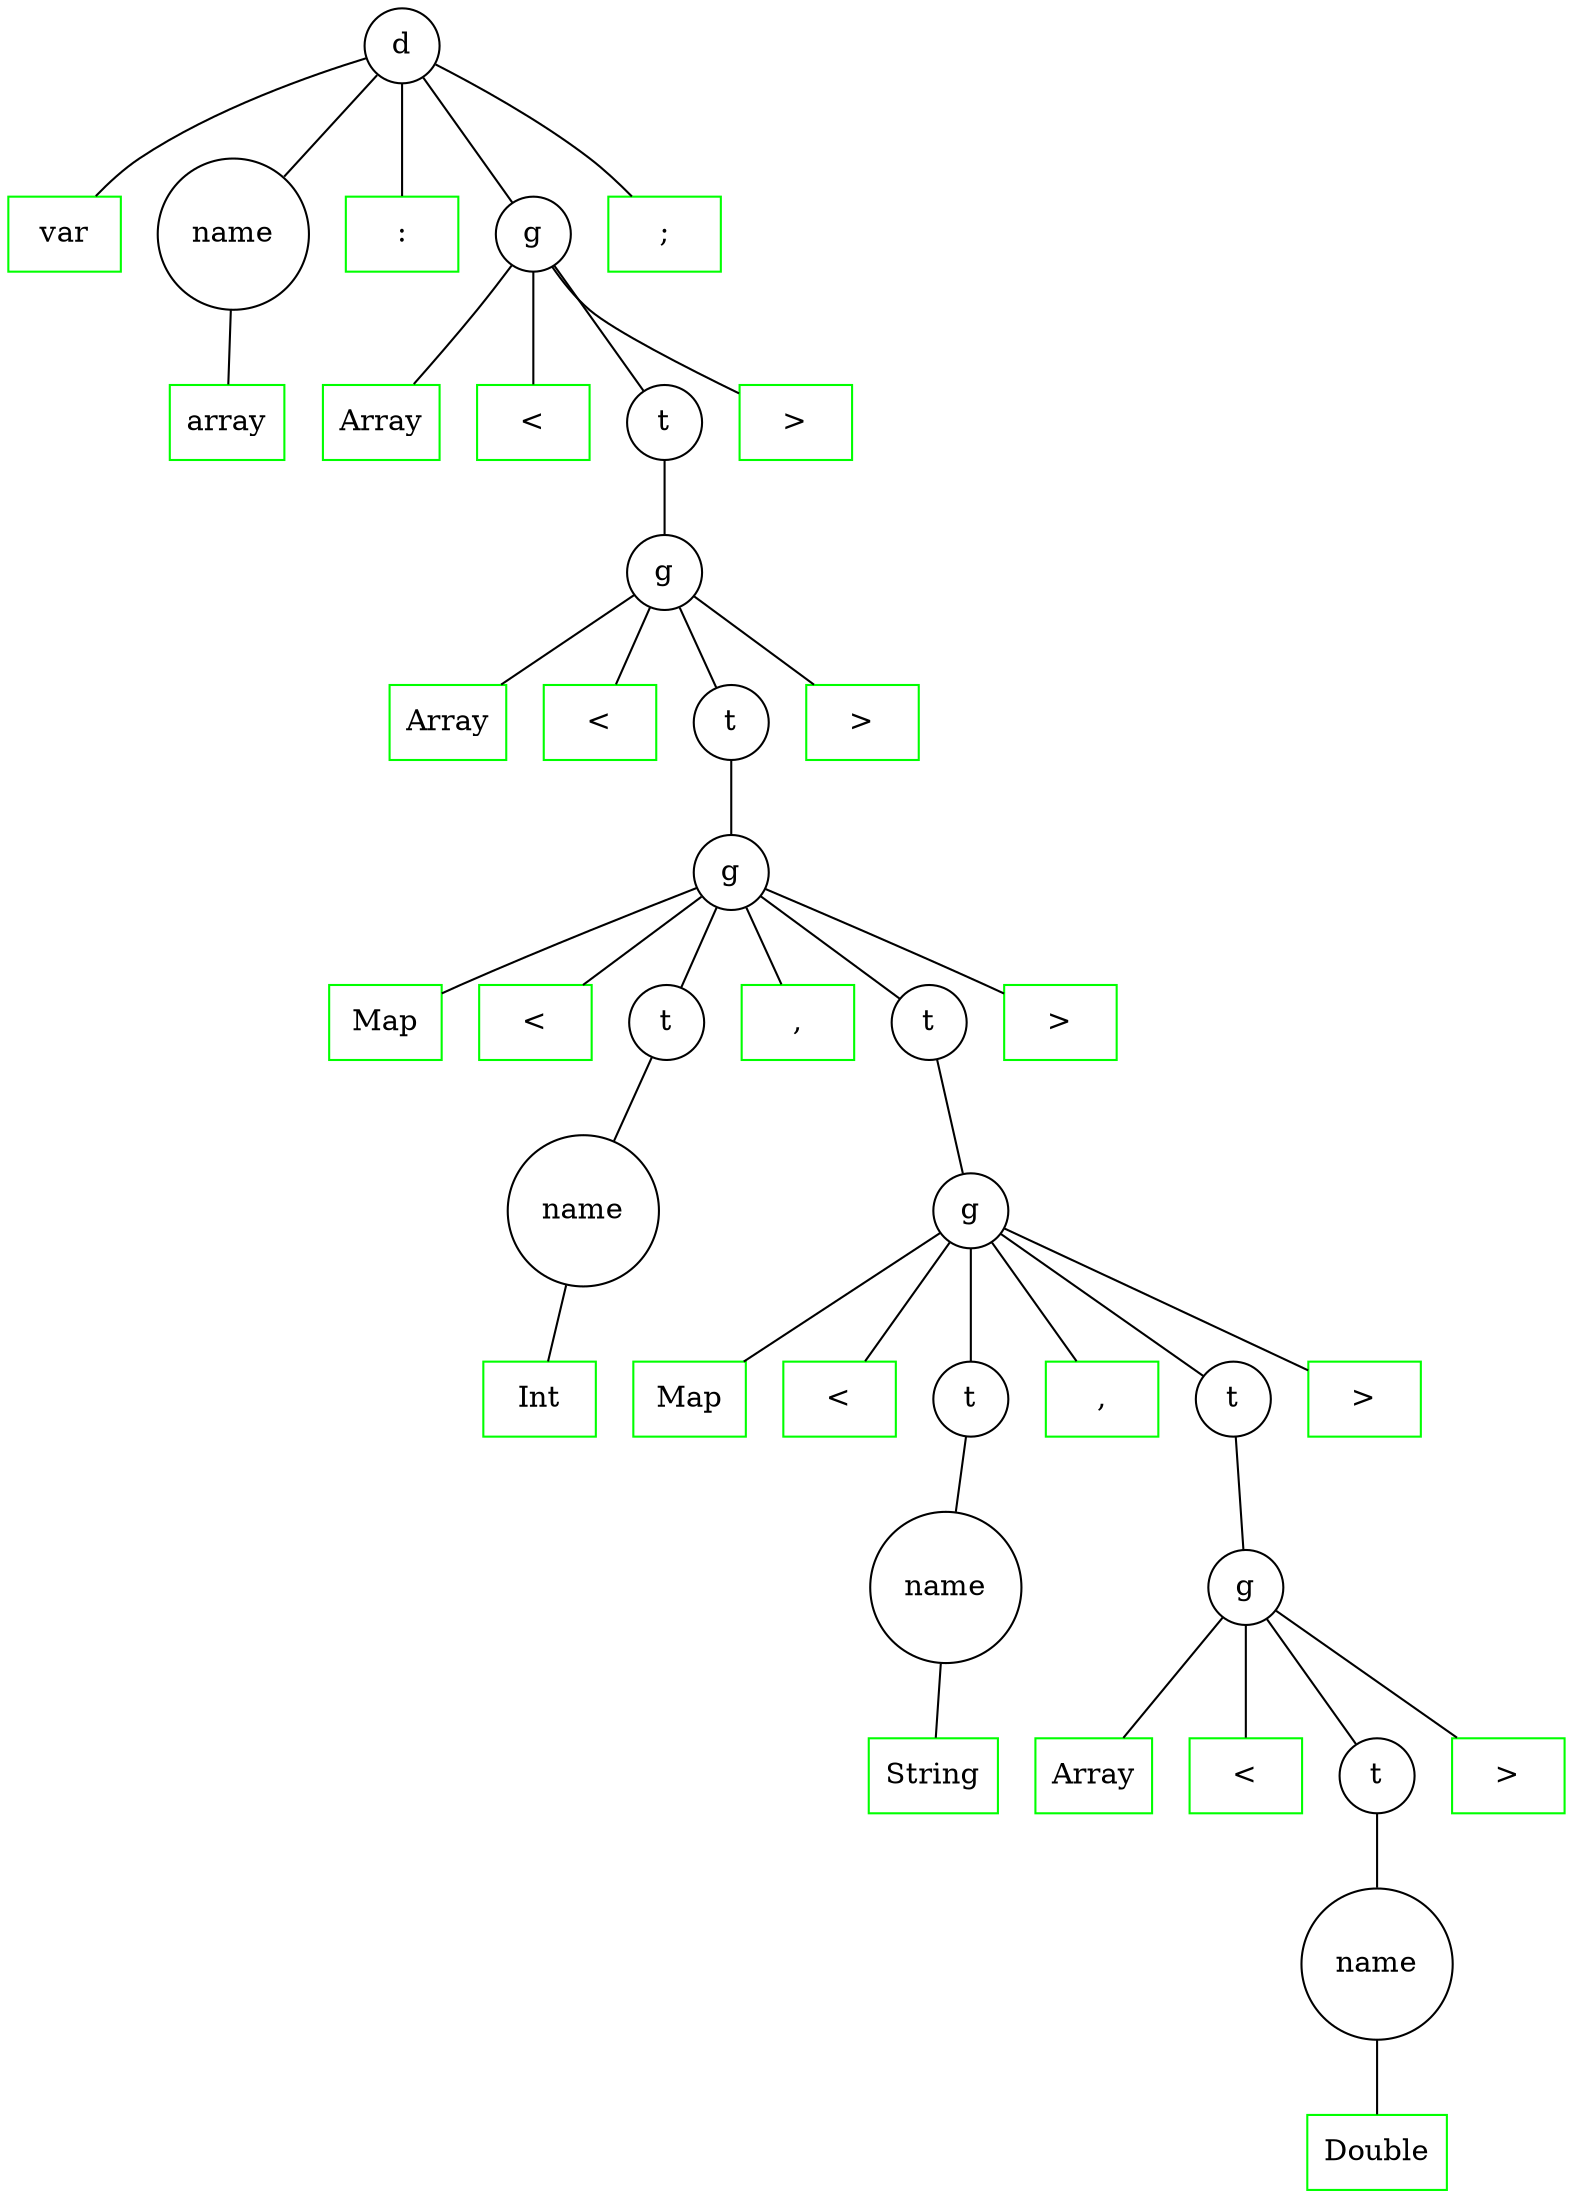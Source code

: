 strict graph TranslatorGenerator {
    1[label="d" shape=circle];
    2[label="var" shape=box color=green];
    3[label="name" shape=circle];
    4[label="array" shape=box color=green];
    5[label=":" shape=box color=green];
    6[label="g" shape=circle];
    7[label="Array" shape=box color=green];
    8[label="<" shape=box color=green];
    9[label="t" shape=circle];
    10[label="g" shape=circle];
    11[label="Array" shape=box color=green];
    12[label="<" shape=box color=green];
    13[label="t" shape=circle];
    14[label="g" shape=circle];
    15[label="Map" shape=box color=green];
    16[label="<" shape=box color=green];
    17[label="t" shape=circle];
    18[label="name" shape=circle];
    19[label="Int" shape=box color=green];
    20[label="," shape=box color=green];
    21[label="t" shape=circle];
    22[label="g" shape=circle];
    23[label="Map" shape=box color=green];
    24[label="<" shape=box color=green];
    25[label="t" shape=circle];
    26[label="name" shape=circle];
    27[label="String" shape=box color=green];
    28[label="," shape=box color=green];
    29[label="t" shape=circle];
    30[label="g" shape=circle];
    31[label="Array" shape=box color=green];
    32[label="<" shape=box color=green];
    33[label="t" shape=circle];
    34[label="name" shape=circle];
    35[label="Double" shape=box color=green];
    36[label=">" shape=box color=green];
    37[label=">" shape=box color=green];
    38[label=">" shape=box color=green];
    39[label=">" shape=box color=green];
    40[label=">" shape=box color=green];
    41[label=";" shape=box color=green];
    1 -- 2;
    1 -- 3;
    3 -- 4;
    1 -- 5;
    1 -- 6;
    6 -- 7;
    6 -- 8;
    6 -- 9;
    9 -- 10;
    10 -- 11;
    10 -- 12;
    10 -- 13;
    13 -- 14;
    14 -- 15;
    14 -- 16;
    14 -- 17;
    17 -- 18;
    18 -- 19;
    14 -- 20;
    14 -- 21;
    21 -- 22;
    22 -- 23;
    22 -- 24;
    22 -- 25;
    25 -- 26;
    26 -- 27;
    22 -- 28;
    22 -- 29;
    29 -- 30;
    30 -- 31;
    30 -- 32;
    30 -- 33;
    33 -- 34;
    34 -- 35;
    30 -- 36;
    22 -- 37;
    14 -- 38;
    10 -- 39;
    6 -- 40;
    1 -- 41;
}
